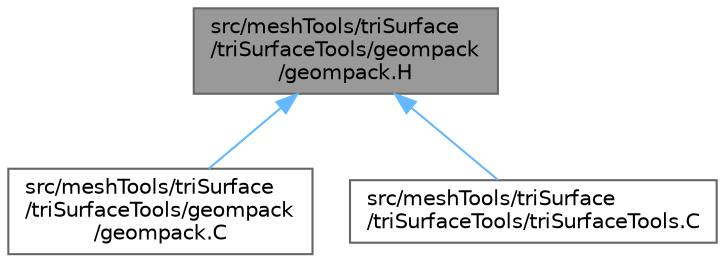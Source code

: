 digraph "src/meshTools/triSurface/triSurfaceTools/geompack/geompack.H"
{
 // LATEX_PDF_SIZE
  bgcolor="transparent";
  edge [fontname=Helvetica,fontsize=10,labelfontname=Helvetica,labelfontsize=10];
  node [fontname=Helvetica,fontsize=10,shape=box,height=0.2,width=0.4];
  Node1 [id="Node000001",label="src/meshTools/triSurface\l/triSurfaceTools/geompack\l/geompack.H",height=0.2,width=0.4,color="gray40", fillcolor="grey60", style="filled", fontcolor="black",tooltip=" "];
  Node1 -> Node2 [id="edge1_Node000001_Node000002",dir="back",color="steelblue1",style="solid",tooltip=" "];
  Node2 [id="Node000002",label="src/meshTools/triSurface\l/triSurfaceTools/geompack\l/geompack.C",height=0.2,width=0.4,color="grey40", fillcolor="white", style="filled",URL="$geompack_8C.html",tooltip=" "];
  Node1 -> Node3 [id="edge2_Node000001_Node000003",dir="back",color="steelblue1",style="solid",tooltip=" "];
  Node3 [id="Node000003",label="src/meshTools/triSurface\l/triSurfaceTools/triSurfaceTools.C",height=0.2,width=0.4,color="grey40", fillcolor="white", style="filled",URL="$triSurfaceTools_8C.html",tooltip=" "];
}
